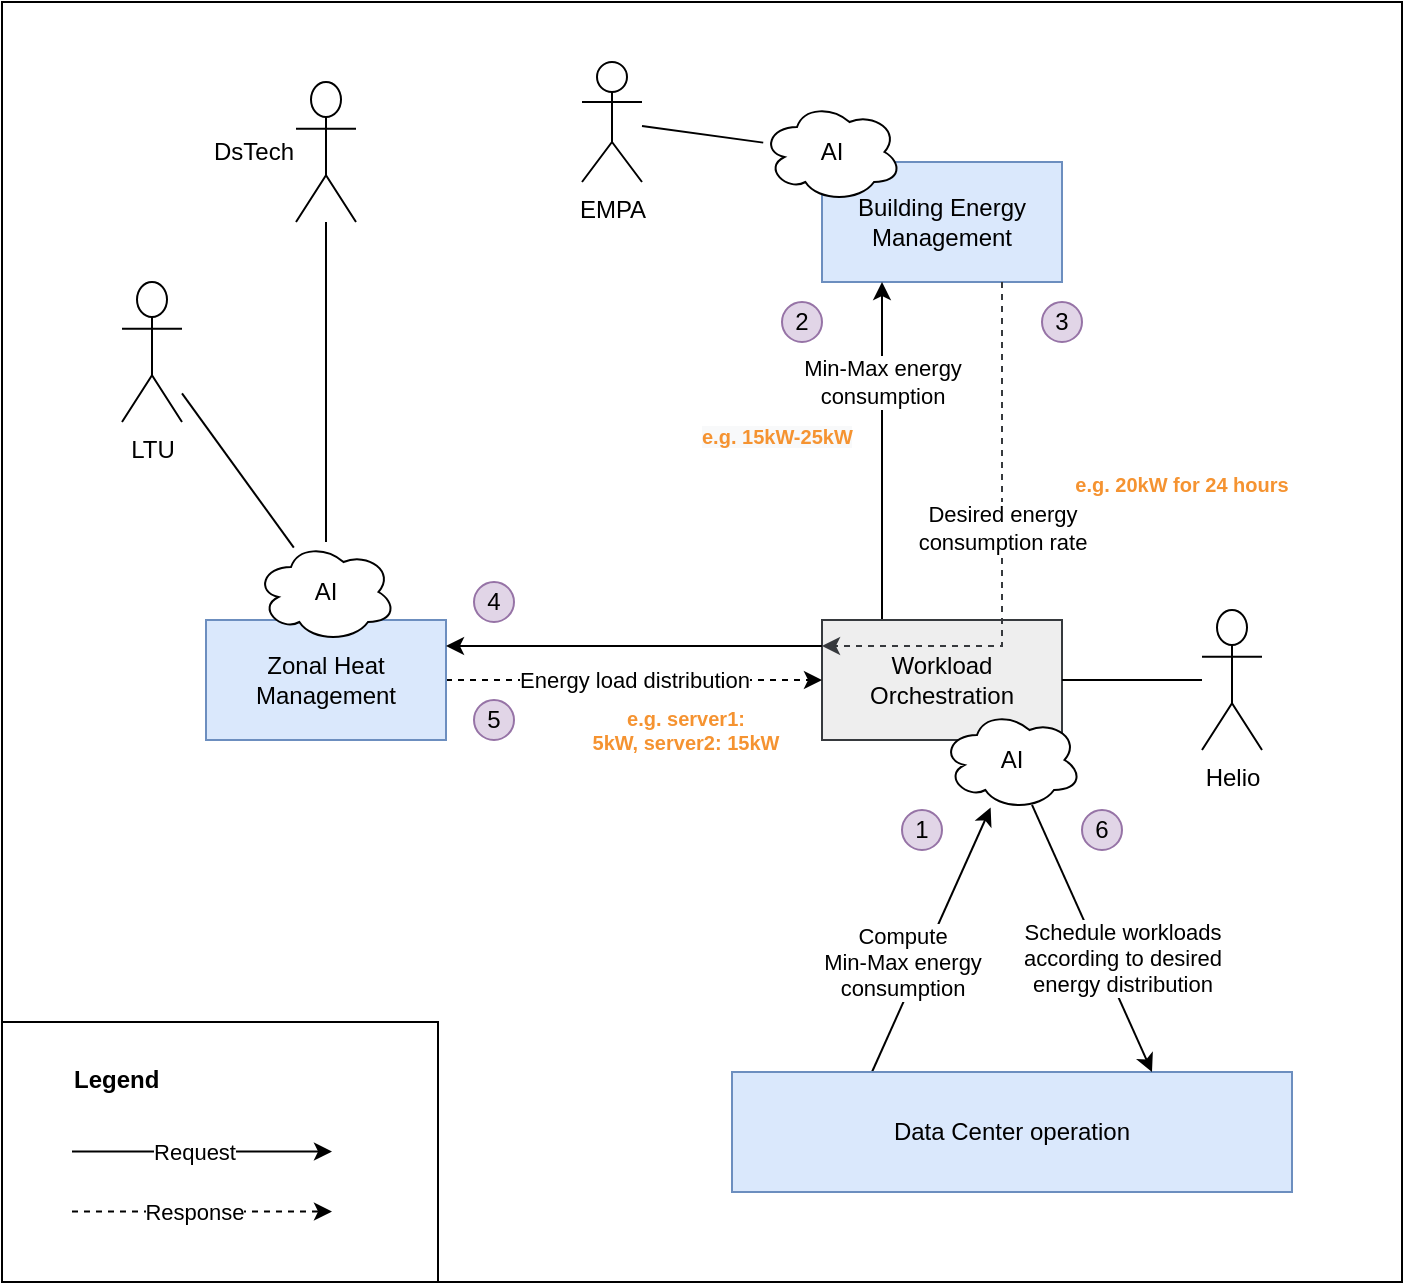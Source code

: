 <mxfile version="19.0.3" type="device"><diagram id="8w0Ce2We9OfO5ynTGRVG" name="Page-1"><mxGraphModel dx="2236" dy="837" grid="1" gridSize="10" guides="1" tooltips="1" connect="1" arrows="1" fold="1" page="1" pageScale="1" pageWidth="827" pageHeight="1169" math="0" shadow="0"><root><mxCell id="0"/><mxCell id="1" parent="0"/><mxCell id="W2XE3fHLSv1Y77Vo0B1R-27" value="" style="rounded=0;whiteSpace=wrap;html=1;" vertex="1" parent="1"><mxGeometry x="-260" y="50" width="700" height="640" as="geometry"/></mxCell><mxCell id="dmQXSeZFHFcfkW8vFlY9-1" value="Building Energy Management" style="rounded=0;whiteSpace=wrap;html=1;fillColor=#dae8fc;strokeColor=#6c8ebf;" parent="1" vertex="1"><mxGeometry x="150" y="130" width="120" height="60" as="geometry"/></mxCell><mxCell id="dmQXSeZFHFcfkW8vFlY9-20" style="edgeStyle=none;rounded=0;orthogonalLoop=1;jettySize=auto;html=1;exitX=0.25;exitY=0;exitDx=0;exitDy=0;entryX=0.25;entryY=1;entryDx=0;entryDy=0;" parent="1" source="dmQXSeZFHFcfkW8vFlY9-2" target="dmQXSeZFHFcfkW8vFlY9-1" edge="1"><mxGeometry relative="1" as="geometry"><Array as="points"/></mxGeometry></mxCell><mxCell id="dmQXSeZFHFcfkW8vFlY9-25" value="Min-Max energy&lt;br&gt;consumption" style="edgeLabel;html=1;align=center;verticalAlign=middle;resizable=0;points=[];" parent="dmQXSeZFHFcfkW8vFlY9-20" vertex="1" connectable="0"><mxGeometry x="-0.117" y="-1" relative="1" as="geometry"><mxPoint x="-1" y="-45" as="offset"/></mxGeometry></mxCell><mxCell id="dmQXSeZFHFcfkW8vFlY9-2" value="Workload Orchestration" style="rounded=0;whiteSpace=wrap;html=1;fillColor=#eeeeee;strokeColor=#36393d;" parent="1" vertex="1"><mxGeometry x="150" y="359" width="120" height="60" as="geometry"/></mxCell><mxCell id="W2XE3fHLSv1Y77Vo0B1R-9" style="edgeStyle=orthogonalEdgeStyle;rounded=0;orthogonalLoop=1;jettySize=auto;html=1;entryX=0;entryY=0.5;entryDx=0;entryDy=0;dashed=1;" edge="1" parent="1" source="dmQXSeZFHFcfkW8vFlY9-3" target="dmQXSeZFHFcfkW8vFlY9-2"><mxGeometry relative="1" as="geometry"/></mxCell><mxCell id="W2XE3fHLSv1Y77Vo0B1R-10" value="Energy load distribution" style="edgeLabel;html=1;align=center;verticalAlign=middle;resizable=0;points=[];" vertex="1" connectable="0" parent="W2XE3fHLSv1Y77Vo0B1R-9"><mxGeometry x="-0.179" y="-1" relative="1" as="geometry"><mxPoint x="17" y="-1" as="offset"/></mxGeometry></mxCell><mxCell id="dmQXSeZFHFcfkW8vFlY9-3" value="Zonal Heat Management" style="rounded=0;whiteSpace=wrap;html=1;fillColor=#dae8fc;strokeColor=#6c8ebf;" parent="1" vertex="1"><mxGeometry x="-158" y="359" width="120" height="60" as="geometry"/></mxCell><mxCell id="dmQXSeZFHFcfkW8vFlY9-9" style="edgeStyle=none;rounded=0;orthogonalLoop=1;jettySize=auto;html=1;endArrow=none;endFill=0;" parent="1" source="dmQXSeZFHFcfkW8vFlY9-6" target="dmQXSeZFHFcfkW8vFlY9-21" edge="1"><mxGeometry relative="1" as="geometry"/></mxCell><mxCell id="dmQXSeZFHFcfkW8vFlY9-6" value="EMPA" style="shape=umlActor;verticalLabelPosition=bottom;verticalAlign=top;html=1;outlineConnect=0;" parent="1" vertex="1"><mxGeometry x="30" y="80" width="30" height="60" as="geometry"/></mxCell><mxCell id="dmQXSeZFHFcfkW8vFlY9-19" style="edgeStyle=none;rounded=0;orthogonalLoop=1;jettySize=auto;html=1;entryX=1;entryY=0.5;entryDx=0;entryDy=0;endArrow=none;endFill=0;" parent="1" source="dmQXSeZFHFcfkW8vFlY9-7" target="dmQXSeZFHFcfkW8vFlY9-2" edge="1"><mxGeometry relative="1" as="geometry"/></mxCell><mxCell id="dmQXSeZFHFcfkW8vFlY9-7" value="Helio" style="shape=umlActor;verticalLabelPosition=bottom;verticalAlign=top;html=1;outlineConnect=0;" parent="1" vertex="1"><mxGeometry x="340" y="354" width="30" height="70" as="geometry"/></mxCell><mxCell id="dmQXSeZFHFcfkW8vFlY9-18" style="edgeStyle=none;rounded=0;orthogonalLoop=1;jettySize=auto;html=1;endArrow=none;endFill=0;" parent="1" source="dmQXSeZFHFcfkW8vFlY9-11" target="dmQXSeZFHFcfkW8vFlY9-15" edge="1"><mxGeometry relative="1" as="geometry"><mxPoint x="-90" y="250" as="targetPoint"/></mxGeometry></mxCell><mxCell id="dmQXSeZFHFcfkW8vFlY9-11" value="DsTech" style="shape=umlActor;verticalLabelPosition=middle;verticalAlign=middle;html=1;outlineConnect=0;labelPosition=left;align=right;" parent="1" vertex="1"><mxGeometry x="-113" y="90" width="30" height="70" as="geometry"/></mxCell><mxCell id="dmQXSeZFHFcfkW8vFlY9-16" style="edgeStyle=none;rounded=0;orthogonalLoop=1;jettySize=auto;html=1;endArrow=none;endFill=0;" parent="1" source="dmQXSeZFHFcfkW8vFlY9-14" target="dmQXSeZFHFcfkW8vFlY9-15" edge="1"><mxGeometry relative="1" as="geometry"/></mxCell><mxCell id="dmQXSeZFHFcfkW8vFlY9-14" value="LTU" style="shape=umlActor;verticalLabelPosition=bottom;verticalAlign=top;html=1;outlineConnect=0;" parent="1" vertex="1"><mxGeometry x="-200" y="190" width="30" height="70" as="geometry"/></mxCell><mxCell id="dmQXSeZFHFcfkW8vFlY9-21" value="AI" style="ellipse;shape=cloud;whiteSpace=wrap;html=1;" parent="1" vertex="1"><mxGeometry x="120" y="100" width="70" height="50" as="geometry"/></mxCell><mxCell id="dmQXSeZFHFcfkW8vFlY9-29" value="e.g. server1: 5kW,&amp;nbsp;&lt;span style=&quot;background-color: initial;&quot;&gt;server2: 15kW&lt;/span&gt;" style="text;html=1;align=center;verticalAlign=middle;whiteSpace=wrap;rounded=0;fontSize=10;fillColor=none;fontColor=#F59331;dashed=1;strokeColor=none;fontStyle=1" parent="1" vertex="1"><mxGeometry x="30" y="404" width="104" height="20" as="geometry"/></mxCell><mxCell id="dmQXSeZFHFcfkW8vFlY9-30" value="e.g. 20kW for 24 hours" style="text;html=1;align=center;verticalAlign=middle;whiteSpace=wrap;rounded=0;fontSize=10;fillColor=none;fontColor=#F59331;dashed=1;strokeColor=none;fontStyle=1" parent="1" vertex="1"><mxGeometry x="270" y="283" width="120" height="15" as="geometry"/></mxCell><mxCell id="dmQXSeZFHFcfkW8vFlY9-15" value="AI" style="ellipse;shape=cloud;whiteSpace=wrap;html=1;" parent="1" vertex="1"><mxGeometry x="-133" y="320" width="70" height="50" as="geometry"/></mxCell><mxCell id="W2XE3fHLSv1Y77Vo0B1R-3" style="edgeStyle=none;rounded=0;orthogonalLoop=1;jettySize=auto;html=1;exitX=0;exitY=0.5;exitDx=0;exitDy=0;entryX=1;entryY=0.5;entryDx=0;entryDy=0;" edge="1" parent="1"><mxGeometry relative="1" as="geometry"><Array as="points"/><mxPoint x="150" y="372" as="sourcePoint"/><mxPoint x="-38" y="372" as="targetPoint"/></mxGeometry></mxCell><mxCell id="W2XE3fHLSv1Y77Vo0B1R-5" value="&lt;span style=&quot;color: rgb(245, 147, 49); font-family: Helvetica; font-size: 10px; font-style: normal; font-variant-ligatures: normal; font-variant-caps: normal; font-weight: 700; letter-spacing: normal; orphans: 2; text-align: center; text-indent: 0px; text-transform: none; widows: 2; word-spacing: 0px; -webkit-text-stroke-width: 0px; background-color: rgb(248, 249, 250); text-decoration-thickness: initial; text-decoration-style: initial; text-decoration-color: initial; float: none; display: inline !important;&quot;&gt;e.g. 15kW-25kW&lt;/span&gt;" style="text;whiteSpace=wrap;html=1;" vertex="1" parent="1"><mxGeometry x="88" y="253" width="80" height="30" as="geometry"/></mxCell><mxCell id="dmQXSeZFHFcfkW8vFlY9-5" style="edgeStyle=orthogonalEdgeStyle;rounded=0;orthogonalLoop=1;jettySize=auto;html=1;exitX=0.75;exitY=1;exitDx=0;exitDy=0;entryX=0;entryY=0.21;entryDx=0;entryDy=0;fillColor=#cce5ff;strokeColor=#36393d;dashed=1;entryPerimeter=0;" parent="1" source="dmQXSeZFHFcfkW8vFlY9-1" target="dmQXSeZFHFcfkW8vFlY9-2" edge="1"><mxGeometry relative="1" as="geometry"><Array as="points"><mxPoint x="240" y="372"/><mxPoint x="150" y="372"/></Array></mxGeometry></mxCell><mxCell id="dmQXSeZFHFcfkW8vFlY9-27" value="Desired energy &lt;br&gt;consumption rate" style="edgeLabel;html=1;align=center;verticalAlign=middle;resizable=0;points=[];" parent="dmQXSeZFHFcfkW8vFlY9-5" vertex="1" connectable="0"><mxGeometry x="0.255" relative="1" as="geometry"><mxPoint y="-48" as="offset"/></mxGeometry></mxCell><mxCell id="W2XE3fHLSv1Y77Vo0B1R-20" style="rounded=0;orthogonalLoop=1;jettySize=auto;html=1;exitX=0.25;exitY=0;exitDx=0;exitDy=0;" edge="1" parent="1" source="W2XE3fHLSv1Y77Vo0B1R-18" target="W2XE3fHLSv1Y77Vo0B1R-12"><mxGeometry relative="1" as="geometry"/></mxCell><mxCell id="W2XE3fHLSv1Y77Vo0B1R-32" value="Compute&lt;br&gt;Min-Max energy&lt;br&gt;consumption" style="edgeLabel;html=1;align=center;verticalAlign=middle;resizable=0;points=[];" vertex="1" connectable="0" parent="W2XE3fHLSv1Y77Vo0B1R-20"><mxGeometry x="-0.167" y="1" relative="1" as="geometry"><mxPoint x="-9" as="offset"/></mxGeometry></mxCell><mxCell id="W2XE3fHLSv1Y77Vo0B1R-12" value="AI" style="ellipse;shape=cloud;whiteSpace=wrap;html=1;" vertex="1" parent="1"><mxGeometry x="210" y="404" width="70" height="50" as="geometry"/></mxCell><mxCell id="W2XE3fHLSv1Y77Vo0B1R-13" value="2" style="ellipse;whiteSpace=wrap;html=1;fillColor=#e1d5e7;strokeColor=#9673a6;" vertex="1" parent="1"><mxGeometry x="130" y="200" width="20" height="20" as="geometry"/></mxCell><mxCell id="W2XE3fHLSv1Y77Vo0B1R-14" value="3" style="ellipse;whiteSpace=wrap;html=1;fillColor=#e1d5e7;strokeColor=#9673a6;" vertex="1" parent="1"><mxGeometry x="260" y="200" width="20" height="20" as="geometry"/></mxCell><mxCell id="W2XE3fHLSv1Y77Vo0B1R-15" value="4" style="ellipse;whiteSpace=wrap;html=1;fillColor=#e1d5e7;strokeColor=#9673a6;" vertex="1" parent="1"><mxGeometry x="-24" y="340" width="20" height="20" as="geometry"/></mxCell><mxCell id="W2XE3fHLSv1Y77Vo0B1R-16" value="5" style="ellipse;whiteSpace=wrap;html=1;fillColor=#e1d5e7;strokeColor=#9673a6;" vertex="1" parent="1"><mxGeometry x="-24" y="399" width="20" height="20" as="geometry"/></mxCell><mxCell id="W2XE3fHLSv1Y77Vo0B1R-17" value="1" style="ellipse;whiteSpace=wrap;html=1;fillColor=#e1d5e7;strokeColor=#9673a6;" vertex="1" parent="1"><mxGeometry x="190" y="454" width="20" height="20" as="geometry"/></mxCell><mxCell id="W2XE3fHLSv1Y77Vo0B1R-18" value="Data Center operation" style="rounded=0;whiteSpace=wrap;html=1;fillColor=#dae8fc;strokeColor=#6c8ebf;" vertex="1" parent="1"><mxGeometry x="105" y="585" width="280" height="60" as="geometry"/></mxCell><mxCell id="W2XE3fHLSv1Y77Vo0B1R-21" value="6" style="ellipse;whiteSpace=wrap;html=1;fillColor=#e1d5e7;strokeColor=#9673a6;" vertex="1" parent="1"><mxGeometry x="280" y="454" width="20" height="20" as="geometry"/></mxCell><mxCell id="W2XE3fHLSv1Y77Vo0B1R-22" style="rounded=0;orthogonalLoop=1;jettySize=auto;html=1;exitX=0.643;exitY=0.948;exitDx=0;exitDy=0;entryX=0.75;entryY=0;entryDx=0;entryDy=0;exitPerimeter=0;" edge="1" parent="1" source="W2XE3fHLSv1Y77Vo0B1R-12" target="W2XE3fHLSv1Y77Vo0B1R-18"><mxGeometry relative="1" as="geometry"><mxPoint x="220" y="520" as="sourcePoint"/><mxPoint x="244.774" y="462.909" as="targetPoint"/></mxGeometry></mxCell><mxCell id="W2XE3fHLSv1Y77Vo0B1R-33" value="Schedule workloads&lt;br&gt;according to desired &lt;br&gt;energy distribution" style="edgeLabel;html=1;align=center;verticalAlign=middle;resizable=0;points=[];" vertex="1" connectable="0" parent="W2XE3fHLSv1Y77Vo0B1R-22"><mxGeometry x="0.156" y="1" relative="1" as="geometry"><mxPoint x="9" as="offset"/></mxGeometry></mxCell><mxCell id="W2XE3fHLSv1Y77Vo0B1R-34" value="" style="group" vertex="1" connectable="0" parent="1"><mxGeometry x="-260" y="560" width="218" height="130" as="geometry"/></mxCell><mxCell id="W2XE3fHLSv1Y77Vo0B1R-30" value="" style="rounded=0;whiteSpace=wrap;html=1;" vertex="1" parent="W2XE3fHLSv1Y77Vo0B1R-34"><mxGeometry width="218" height="130" as="geometry"/></mxCell><mxCell id="W2XE3fHLSv1Y77Vo0B1R-23" style="edgeStyle=orthogonalEdgeStyle;rounded=0;orthogonalLoop=1;jettySize=auto;html=1;dashed=1;" edge="1" parent="W2XE3fHLSv1Y77Vo0B1R-34"><mxGeometry relative="1" as="geometry"><mxPoint x="35" y="94.76" as="sourcePoint"/><mxPoint x="165" y="94.76" as="targetPoint"/><Array as="points"><mxPoint x="135" y="94.76"/><mxPoint x="135" y="94.76"/></Array></mxGeometry></mxCell><mxCell id="W2XE3fHLSv1Y77Vo0B1R-24" value="Response" style="edgeLabel;html=1;align=center;verticalAlign=middle;resizable=0;points=[];" vertex="1" connectable="0" parent="W2XE3fHLSv1Y77Vo0B1R-23"><mxGeometry x="-0.179" y="-1" relative="1" as="geometry"><mxPoint x="7" y="-1" as="offset"/></mxGeometry></mxCell><mxCell id="W2XE3fHLSv1Y77Vo0B1R-25" style="edgeStyle=orthogonalEdgeStyle;rounded=0;orthogonalLoop=1;jettySize=auto;html=1;" edge="1" parent="W2XE3fHLSv1Y77Vo0B1R-34"><mxGeometry relative="1" as="geometry"><mxPoint x="35" y="64.76" as="sourcePoint"/><mxPoint x="165" y="64.76" as="targetPoint"/></mxGeometry></mxCell><mxCell id="W2XE3fHLSv1Y77Vo0B1R-26" value="Request" style="edgeLabel;html=1;align=center;verticalAlign=middle;resizable=0;points=[];" vertex="1" connectable="0" parent="W2XE3fHLSv1Y77Vo0B1R-25"><mxGeometry x="-0.179" y="-1" relative="1" as="geometry"><mxPoint x="7" y="-1" as="offset"/></mxGeometry></mxCell><mxCell id="W2XE3fHLSv1Y77Vo0B1R-29" value="Legend" style="text;html=1;strokeColor=none;fillColor=none;align=left;verticalAlign=middle;whiteSpace=wrap;rounded=0;fontStyle=1" vertex="1" parent="W2XE3fHLSv1Y77Vo0B1R-34"><mxGeometry x="34" y="14" width="60" height="30" as="geometry"/></mxCell></root></mxGraphModel></diagram></mxfile>